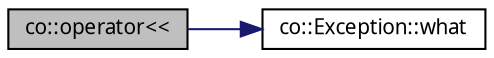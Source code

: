 digraph "co::operator&lt;&lt;"
{
  edge [fontname="Sans",fontsize="10",labelfontname="Sans",labelfontsize="10"];
  node [fontname="Sans",fontsize="10",shape=record];
  rankdir="LR";
  Node1 [label="co::operator\<\<",height=0.2,width=0.4,color="black", fillcolor="grey75", style="filled" fontcolor="black"];
  Node1 -> Node2 [color="midnightblue",fontsize="10",style="solid",fontname="Sans"];
  Node2 [label="co::Exception::what",height=0.2,width=0.4,color="black", fillcolor="white", style="filled",URL="$classco_1_1Exception.html#a69f8ff1c9298966b9ae7bf6f092ced84",tooltip="Output the exception in human-readable form. "];
}
